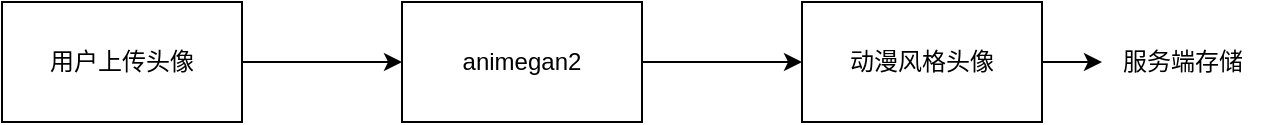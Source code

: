 <mxfile version="16.5.1" type="device"><diagram id="5A7sswH0eOio64wZvcUj" name="第 1 页"><mxGraphModel dx="1102" dy="844" grid="1" gridSize="10" guides="1" tooltips="1" connect="1" arrows="1" fold="1" page="1" pageScale="1" pageWidth="1920" pageHeight="1200" math="0" shadow="0"><root><mxCell id="0"/><mxCell id="1" parent="0"/><mxCell id="cZysL6PA_3E6yh3nFlhI-4" style="edgeStyle=orthogonalEdgeStyle;rounded=0;orthogonalLoop=1;jettySize=auto;html=1;entryX=0;entryY=0.5;entryDx=0;entryDy=0;" edge="1" parent="1" source="cZysL6PA_3E6yh3nFlhI-1" target="cZysL6PA_3E6yh3nFlhI-2"><mxGeometry relative="1" as="geometry"/></mxCell><mxCell id="cZysL6PA_3E6yh3nFlhI-1" value="用户上传头像" style="rounded=0;whiteSpace=wrap;html=1;" vertex="1" parent="1"><mxGeometry x="240" y="320" width="120" height="60" as="geometry"/></mxCell><mxCell id="cZysL6PA_3E6yh3nFlhI-5" style="edgeStyle=orthogonalEdgeStyle;rounded=0;orthogonalLoop=1;jettySize=auto;html=1;" edge="1" parent="1" source="cZysL6PA_3E6yh3nFlhI-2" target="cZysL6PA_3E6yh3nFlhI-3"><mxGeometry relative="1" as="geometry"/></mxCell><mxCell id="cZysL6PA_3E6yh3nFlhI-2" value="animegan2" style="rounded=0;whiteSpace=wrap;html=1;" vertex="1" parent="1"><mxGeometry x="440" y="320" width="120" height="60" as="geometry"/></mxCell><mxCell id="cZysL6PA_3E6yh3nFlhI-6" style="edgeStyle=orthogonalEdgeStyle;rounded=0;orthogonalLoop=1;jettySize=auto;html=1;" edge="1" parent="1" source="cZysL6PA_3E6yh3nFlhI-3"><mxGeometry relative="1" as="geometry"><mxPoint x="790" y="350" as="targetPoint"/></mxGeometry></mxCell><mxCell id="cZysL6PA_3E6yh3nFlhI-3" value="动漫风格头像" style="rounded=0;whiteSpace=wrap;html=1;" vertex="1" parent="1"><mxGeometry x="640" y="320" width="120" height="60" as="geometry"/></mxCell><mxCell id="cZysL6PA_3E6yh3nFlhI-7" value="服务端存储" style="text;html=1;align=center;verticalAlign=middle;resizable=0;points=[];autosize=1;strokeColor=none;fillColor=none;" vertex="1" parent="1"><mxGeometry x="790" y="340" width="80" height="20" as="geometry"/></mxCell></root></mxGraphModel></diagram></mxfile>